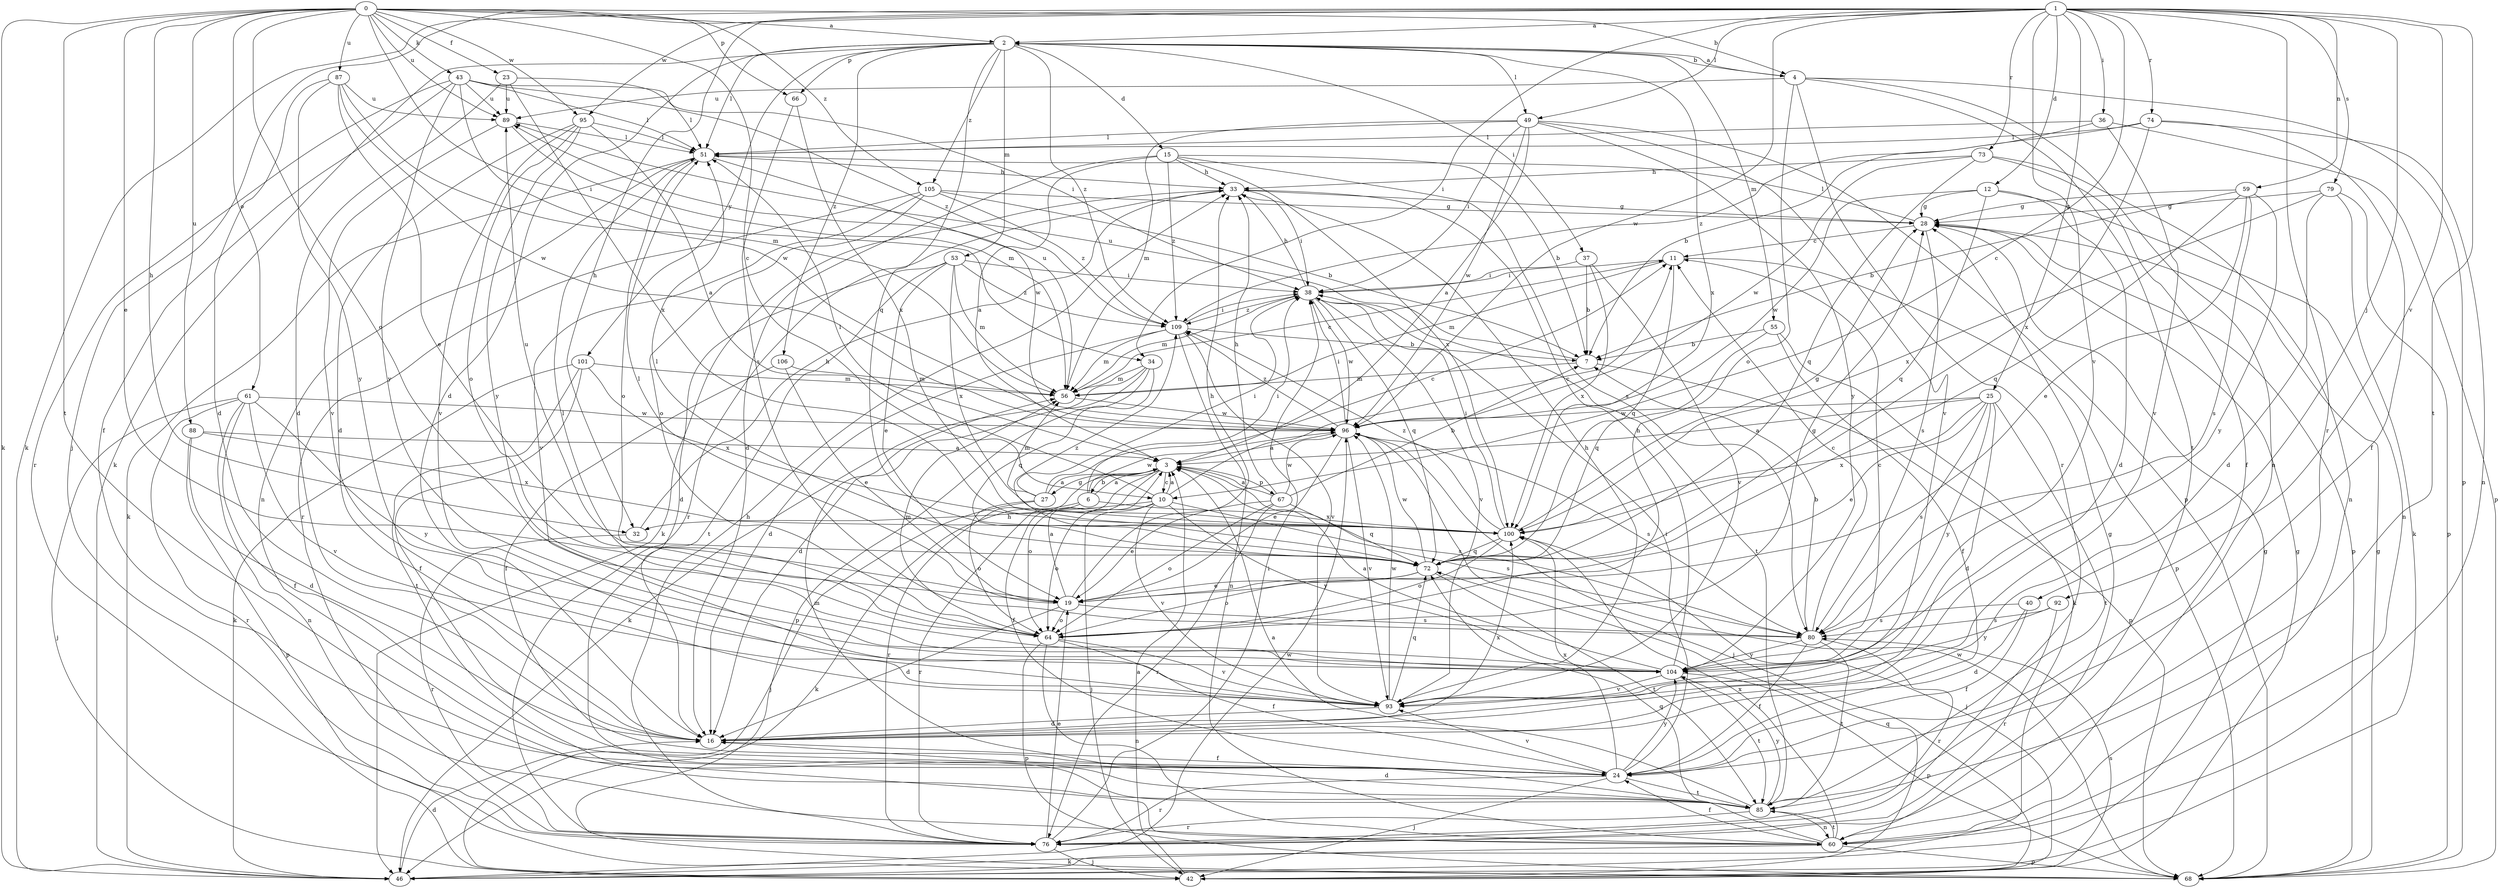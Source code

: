 strict digraph  {
0;
1;
2;
3;
4;
6;
7;
10;
11;
12;
15;
16;
19;
23;
24;
25;
27;
28;
32;
33;
34;
36;
37;
38;
40;
42;
43;
46;
49;
51;
53;
55;
56;
59;
60;
61;
64;
66;
67;
68;
72;
73;
74;
76;
79;
80;
85;
87;
88;
89;
92;
93;
95;
96;
100;
101;
104;
105;
106;
109;
0 -> 2  [label=a];
0 -> 4  [label=b];
0 -> 10  [label=c];
0 -> 19  [label=e];
0 -> 23  [label=f];
0 -> 32  [label=h];
0 -> 34  [label=i];
0 -> 43  [label=k];
0 -> 46  [label=k];
0 -> 61  [label=o];
0 -> 64  [label=o];
0 -> 66  [label=p];
0 -> 85  [label=t];
0 -> 87  [label=u];
0 -> 88  [label=u];
0 -> 89  [label=u];
0 -> 95  [label=w];
0 -> 105  [label=z];
1 -> 2  [label=a];
1 -> 10  [label=c];
1 -> 12  [label=d];
1 -> 25  [label=g];
1 -> 32  [label=h];
1 -> 34  [label=i];
1 -> 36  [label=i];
1 -> 40  [label=j];
1 -> 42  [label=j];
1 -> 46  [label=k];
1 -> 49  [label=l];
1 -> 59  [label=n];
1 -> 73  [label=r];
1 -> 74  [label=r];
1 -> 76  [label=r];
1 -> 79  [label=s];
1 -> 85  [label=t];
1 -> 92  [label=v];
1 -> 93  [label=v];
1 -> 95  [label=w];
1 -> 96  [label=w];
2 -> 4  [label=b];
2 -> 15  [label=d];
2 -> 16  [label=d];
2 -> 37  [label=i];
2 -> 46  [label=k];
2 -> 49  [label=l];
2 -> 51  [label=l];
2 -> 53  [label=m];
2 -> 55  [label=m];
2 -> 66  [label=p];
2 -> 72  [label=q];
2 -> 100  [label=x];
2 -> 101  [label=y];
2 -> 105  [label=z];
2 -> 106  [label=z];
2 -> 109  [label=z];
3 -> 6  [label=b];
3 -> 10  [label=c];
3 -> 24  [label=f];
3 -> 27  [label=g];
3 -> 64  [label=o];
3 -> 67  [label=p];
3 -> 76  [label=r];
3 -> 80  [label=s];
4 -> 2  [label=a];
4 -> 60  [label=n];
4 -> 64  [label=o];
4 -> 68  [label=p];
4 -> 76  [label=r];
4 -> 85  [label=t];
4 -> 89  [label=u];
6 -> 3  [label=a];
6 -> 38  [label=i];
6 -> 46  [label=k];
6 -> 76  [label=r];
6 -> 96  [label=w];
6 -> 100  [label=x];
7 -> 56  [label=m];
7 -> 68  [label=p];
7 -> 89  [label=u];
10 -> 3  [label=a];
10 -> 11  [label=c];
10 -> 32  [label=h];
10 -> 42  [label=j];
10 -> 51  [label=l];
10 -> 64  [label=o];
10 -> 80  [label=s];
10 -> 93  [label=v];
10 -> 104  [label=y];
11 -> 38  [label=i];
11 -> 56  [label=m];
11 -> 68  [label=p];
11 -> 72  [label=q];
12 -> 16  [label=d];
12 -> 28  [label=g];
12 -> 60  [label=n];
12 -> 72  [label=q];
12 -> 96  [label=w];
15 -> 3  [label=a];
15 -> 7  [label=b];
15 -> 16  [label=d];
15 -> 33  [label=h];
15 -> 80  [label=s];
15 -> 100  [label=x];
15 -> 109  [label=z];
16 -> 24  [label=f];
16 -> 100  [label=x];
19 -> 3  [label=a];
19 -> 16  [label=d];
19 -> 33  [label=h];
19 -> 51  [label=l];
19 -> 64  [label=o];
19 -> 80  [label=s];
23 -> 16  [label=d];
23 -> 51  [label=l];
23 -> 89  [label=u];
23 -> 100  [label=x];
24 -> 38  [label=i];
24 -> 42  [label=j];
24 -> 76  [label=r];
24 -> 85  [label=t];
24 -> 93  [label=v];
24 -> 100  [label=x];
24 -> 104  [label=y];
25 -> 3  [label=a];
25 -> 16  [label=d];
25 -> 19  [label=e];
25 -> 80  [label=s];
25 -> 85  [label=t];
25 -> 96  [label=w];
25 -> 100  [label=x];
25 -> 104  [label=y];
27 -> 3  [label=a];
27 -> 11  [label=c];
27 -> 38  [label=i];
27 -> 42  [label=j];
27 -> 56  [label=m];
27 -> 64  [label=o];
28 -> 11  [label=c];
28 -> 51  [label=l];
28 -> 68  [label=p];
28 -> 80  [label=s];
32 -> 33  [label=h];
32 -> 76  [label=r];
33 -> 28  [label=g];
33 -> 38  [label=i];
33 -> 46  [label=k];
33 -> 76  [label=r];
34 -> 16  [label=d];
34 -> 46  [label=k];
34 -> 56  [label=m];
34 -> 68  [label=p];
34 -> 72  [label=q];
36 -> 7  [label=b];
36 -> 51  [label=l];
36 -> 68  [label=p];
36 -> 93  [label=v];
37 -> 7  [label=b];
37 -> 38  [label=i];
37 -> 93  [label=v];
37 -> 100  [label=x];
38 -> 33  [label=h];
38 -> 56  [label=m];
38 -> 72  [label=q];
38 -> 85  [label=t];
38 -> 93  [label=v];
38 -> 96  [label=w];
38 -> 109  [label=z];
40 -> 16  [label=d];
40 -> 24  [label=f];
40 -> 80  [label=s];
42 -> 3  [label=a];
42 -> 28  [label=g];
42 -> 72  [label=q];
42 -> 80  [label=s];
43 -> 24  [label=f];
43 -> 38  [label=i];
43 -> 51  [label=l];
43 -> 76  [label=r];
43 -> 89  [label=u];
43 -> 96  [label=w];
43 -> 104  [label=y];
43 -> 109  [label=z];
46 -> 16  [label=d];
46 -> 28  [label=g];
46 -> 96  [label=w];
49 -> 3  [label=a];
49 -> 38  [label=i];
49 -> 51  [label=l];
49 -> 56  [label=m];
49 -> 68  [label=p];
49 -> 93  [label=v];
49 -> 96  [label=w];
49 -> 104  [label=y];
51 -> 33  [label=h];
51 -> 46  [label=k];
51 -> 60  [label=n];
51 -> 64  [label=o];
51 -> 96  [label=w];
53 -> 16  [label=d];
53 -> 19  [label=e];
53 -> 38  [label=i];
53 -> 56  [label=m];
53 -> 85  [label=t];
53 -> 100  [label=x];
53 -> 109  [label=z];
55 -> 7  [label=b];
55 -> 24  [label=f];
55 -> 46  [label=k];
55 -> 72  [label=q];
56 -> 11  [label=c];
56 -> 89  [label=u];
56 -> 96  [label=w];
59 -> 7  [label=b];
59 -> 19  [label=e];
59 -> 28  [label=g];
59 -> 72  [label=q];
59 -> 80  [label=s];
59 -> 104  [label=y];
60 -> 24  [label=f];
60 -> 28  [label=g];
60 -> 46  [label=k];
60 -> 68  [label=p];
60 -> 72  [label=q];
60 -> 85  [label=t];
60 -> 100  [label=x];
61 -> 24  [label=f];
61 -> 42  [label=j];
61 -> 60  [label=n];
61 -> 76  [label=r];
61 -> 93  [label=v];
61 -> 96  [label=w];
61 -> 104  [label=y];
64 -> 24  [label=f];
64 -> 28  [label=g];
64 -> 56  [label=m];
64 -> 60  [label=n];
64 -> 68  [label=p];
64 -> 93  [label=v];
66 -> 80  [label=s];
66 -> 100  [label=x];
67 -> 3  [label=a];
67 -> 7  [label=b];
67 -> 19  [label=e];
67 -> 33  [label=h];
67 -> 64  [label=o];
67 -> 72  [label=q];
67 -> 76  [label=r];
67 -> 96  [label=w];
68 -> 28  [label=g];
68 -> 96  [label=w];
72 -> 19  [label=e];
72 -> 51  [label=l];
72 -> 64  [label=o];
72 -> 85  [label=t];
72 -> 89  [label=u];
72 -> 96  [label=w];
72 -> 109  [label=z];
73 -> 24  [label=f];
73 -> 33  [label=h];
73 -> 60  [label=n];
73 -> 72  [label=q];
73 -> 96  [label=w];
74 -> 24  [label=f];
74 -> 51  [label=l];
74 -> 60  [label=n];
74 -> 100  [label=x];
74 -> 109  [label=z];
76 -> 19  [label=e];
76 -> 33  [label=h];
76 -> 38  [label=i];
76 -> 42  [label=j];
79 -> 16  [label=d];
79 -> 28  [label=g];
79 -> 46  [label=k];
79 -> 68  [label=p];
79 -> 100  [label=x];
80 -> 7  [label=b];
80 -> 11  [label=c];
80 -> 24  [label=f];
80 -> 76  [label=r];
80 -> 85  [label=t];
80 -> 104  [label=y];
85 -> 3  [label=a];
85 -> 16  [label=d];
85 -> 56  [label=m];
85 -> 60  [label=n];
85 -> 76  [label=r];
85 -> 104  [label=y];
87 -> 16  [label=d];
87 -> 19  [label=e];
87 -> 56  [label=m];
87 -> 89  [label=u];
87 -> 96  [label=w];
87 -> 104  [label=y];
88 -> 3  [label=a];
88 -> 16  [label=d];
88 -> 68  [label=p];
88 -> 100  [label=x];
89 -> 51  [label=l];
89 -> 56  [label=m];
89 -> 93  [label=v];
92 -> 76  [label=r];
92 -> 80  [label=s];
92 -> 104  [label=y];
93 -> 16  [label=d];
93 -> 33  [label=h];
93 -> 72  [label=q];
93 -> 96  [label=w];
95 -> 3  [label=a];
95 -> 16  [label=d];
95 -> 51  [label=l];
95 -> 64  [label=o];
95 -> 93  [label=v];
95 -> 104  [label=y];
96 -> 3  [label=a];
96 -> 19  [label=e];
96 -> 38  [label=i];
96 -> 42  [label=j];
96 -> 80  [label=s];
96 -> 93  [label=v];
96 -> 109  [label=z];
100 -> 28  [label=g];
100 -> 38  [label=i];
100 -> 42  [label=j];
100 -> 64  [label=o];
100 -> 72  [label=q];
100 -> 109  [label=z];
101 -> 24  [label=f];
101 -> 46  [label=k];
101 -> 56  [label=m];
101 -> 85  [label=t];
101 -> 100  [label=x];
104 -> 3  [label=a];
104 -> 11  [label=c];
104 -> 33  [label=h];
104 -> 51  [label=l];
104 -> 68  [label=p];
104 -> 85  [label=t];
104 -> 93  [label=v];
105 -> 7  [label=b];
105 -> 28  [label=g];
105 -> 64  [label=o];
105 -> 76  [label=r];
105 -> 93  [label=v];
105 -> 109  [label=z];
106 -> 19  [label=e];
106 -> 24  [label=f];
106 -> 56  [label=m];
109 -> 7  [label=b];
109 -> 16  [label=d];
109 -> 38  [label=i];
109 -> 56  [label=m];
109 -> 60  [label=n];
109 -> 93  [label=v];
}
